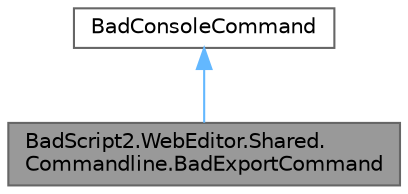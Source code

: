 digraph "BadScript2.WebEditor.Shared.Commandline.BadExportCommand"
{
 // LATEX_PDF_SIZE
  bgcolor="transparent";
  edge [fontname=Helvetica,fontsize=10,labelfontname=Helvetica,labelfontsize=10];
  node [fontname=Helvetica,fontsize=10,shape=box,height=0.2,width=0.4];
  Node1 [id="Node000001",label="BadScript2.WebEditor.Shared.\lCommandline.BadExportCommand",height=0.2,width=0.4,color="gray40", fillcolor="grey60", style="filled", fontcolor="black",tooltip=" "];
  Node2 -> Node1 [id="edge1_Node000001_Node000002",dir="back",color="steelblue1",style="solid",tooltip=" "];
  Node2 [id="Node000002",label="BadConsoleCommand",height=0.2,width=0.4,color="gray40", fillcolor="white", style="filled",URL="$class_bad_script2_1_1_web_editor_1_1_shared_1_1_commandline_1_1_bad_console_command.html",tooltip=" "];
}
